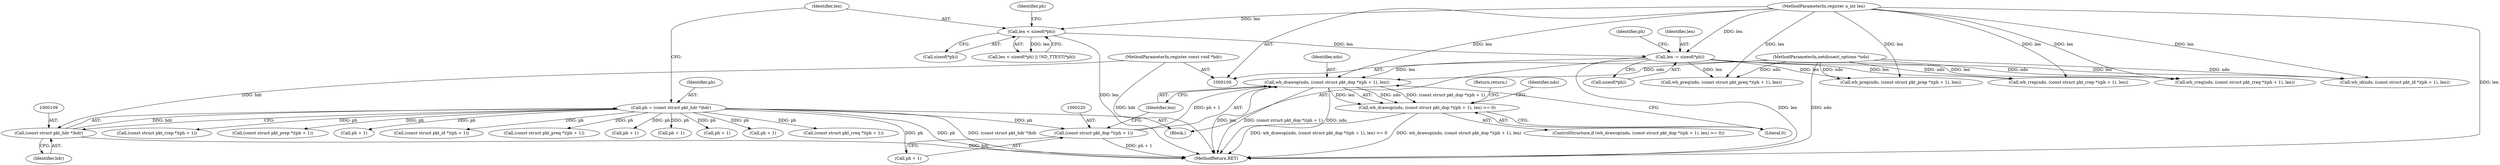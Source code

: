 digraph "0_tcpdump_cc356512f512e7fa423b3674db4bb31dbe40ffec_0@pointer" {
"1000217" [label="(Call,wb_drawop(ndo, (const struct pkt_dop *)(ph + 1), len))"];
"1000101" [label="(MethodParameterIn,netdissect_options *ndo)"];
"1000219" [label="(Call,(const struct pkt_dop *)(ph + 1))"];
"1000106" [label="(Call,ph = (const struct pkt_hdr *)hdr)"];
"1000108" [label="(Call,(const struct pkt_hdr *)hdr)"];
"1000102" [label="(MethodParameterIn,register const void *hdr)"];
"1000130" [label="(Call,len -= sizeof(*ph))"];
"1000113" [label="(Call,len < sizeof(*ph))"];
"1000103" [label="(MethodParameterIn,register u_int len)"];
"1000216" [label="(Call,wb_drawop(ndo, (const struct pkt_dop *)(ph + 1), len) >= 0)"];
"1000225" [label="(Literal,0)"];
"1000197" [label="(Call,wb_rrep(ndo, (const struct pkt_rrep *)(ph + 1), len))"];
"1000161" [label="(Call,ph + 1)"];
"1000257" [label="(Call,wb_prep(ndo, (const struct pkt_prep *)(ph + 1), len))"];
"1000159" [label="(Call,(const struct pkt_id *)(ph + 1))"];
"1000239" [label="(Call,(const struct pkt_preq *)(ph + 1))"];
"1000217" [label="(Call,wb_drawop(ndo, (const struct pkt_dop *)(ph + 1), len))"];
"1000284" [label="(MethodReturn,RET)"];
"1000104" [label="(Block,)"];
"1000229" [label="(Identifier,ndo)"];
"1000137" [label="(Identifier,ph)"];
"1000201" [label="(Call,ph + 1)"];
"1000216" [label="(Call,wb_drawop(ndo, (const struct pkt_dop *)(ph + 1), len) >= 0)"];
"1000219" [label="(Call,(const struct pkt_dop *)(ph + 1))"];
"1000218" [label="(Identifier,ndo)"];
"1000157" [label="(Call,wb_id(ndo, (const struct pkt_id *)(ph + 1), len))"];
"1000177" [label="(Call,wb_rreq(ndo, (const struct pkt_rreq *)(ph + 1), len))"];
"1000179" [label="(Call,(const struct pkt_rreq *)(ph + 1))"];
"1000114" [label="(Identifier,len)"];
"1000224" [label="(Identifier,len)"];
"1000112" [label="(Call,len < sizeof(*ph) || !ND_TTEST(*ph))"];
"1000261" [label="(Call,ph + 1)"];
"1000106" [label="(Call,ph = (const struct pkt_hdr *)hdr)"];
"1000181" [label="(Call,ph + 1)"];
"1000241" [label="(Call,ph + 1)"];
"1000221" [label="(Call,ph + 1)"];
"1000103" [label="(MethodParameterIn,register u_int len)"];
"1000110" [label="(Identifier,hdr)"];
"1000199" [label="(Call,(const struct pkt_rrep *)(ph + 1))"];
"1000113" [label="(Call,len < sizeof(*ph))"];
"1000259" [label="(Call,(const struct pkt_prep *)(ph + 1))"];
"1000226" [label="(Return,return;)"];
"1000130" [label="(Call,len -= sizeof(*ph))"];
"1000108" [label="(Call,(const struct pkt_hdr *)hdr)"];
"1000237" [label="(Call,wb_preq(ndo, (const struct pkt_preq *)(ph + 1), len))"];
"1000121" [label="(Identifier,ph)"];
"1000115" [label="(Call,sizeof(*ph))"];
"1000132" [label="(Call,sizeof(*ph))"];
"1000102" [label="(MethodParameterIn,register const void *hdr)"];
"1000215" [label="(ControlStructure,if (wb_drawop(ndo, (const struct pkt_dop *)(ph + 1), len) >= 0))"];
"1000101" [label="(MethodParameterIn,netdissect_options *ndo)"];
"1000107" [label="(Identifier,ph)"];
"1000131" [label="(Identifier,len)"];
"1000217" -> "1000216"  [label="AST: "];
"1000217" -> "1000224"  [label="CFG: "];
"1000218" -> "1000217"  [label="AST: "];
"1000219" -> "1000217"  [label="AST: "];
"1000224" -> "1000217"  [label="AST: "];
"1000225" -> "1000217"  [label="CFG: "];
"1000217" -> "1000284"  [label="DDG: (const struct pkt_dop *)(ph + 1)"];
"1000217" -> "1000284"  [label="DDG: ndo"];
"1000217" -> "1000284"  [label="DDG: len"];
"1000217" -> "1000216"  [label="DDG: ndo"];
"1000217" -> "1000216"  [label="DDG: (const struct pkt_dop *)(ph + 1)"];
"1000217" -> "1000216"  [label="DDG: len"];
"1000101" -> "1000217"  [label="DDG: ndo"];
"1000219" -> "1000217"  [label="DDG: ph + 1"];
"1000130" -> "1000217"  [label="DDG: len"];
"1000103" -> "1000217"  [label="DDG: len"];
"1000101" -> "1000100"  [label="AST: "];
"1000101" -> "1000284"  [label="DDG: ndo"];
"1000101" -> "1000157"  [label="DDG: ndo"];
"1000101" -> "1000177"  [label="DDG: ndo"];
"1000101" -> "1000197"  [label="DDG: ndo"];
"1000101" -> "1000237"  [label="DDG: ndo"];
"1000101" -> "1000257"  [label="DDG: ndo"];
"1000219" -> "1000221"  [label="CFG: "];
"1000220" -> "1000219"  [label="AST: "];
"1000221" -> "1000219"  [label="AST: "];
"1000224" -> "1000219"  [label="CFG: "];
"1000219" -> "1000284"  [label="DDG: ph + 1"];
"1000106" -> "1000219"  [label="DDG: ph"];
"1000106" -> "1000104"  [label="AST: "];
"1000106" -> "1000108"  [label="CFG: "];
"1000107" -> "1000106"  [label="AST: "];
"1000108" -> "1000106"  [label="AST: "];
"1000114" -> "1000106"  [label="CFG: "];
"1000106" -> "1000284"  [label="DDG: (const struct pkt_hdr *)hdr"];
"1000106" -> "1000284"  [label="DDG: ph"];
"1000108" -> "1000106"  [label="DDG: hdr"];
"1000106" -> "1000159"  [label="DDG: ph"];
"1000106" -> "1000161"  [label="DDG: ph"];
"1000106" -> "1000179"  [label="DDG: ph"];
"1000106" -> "1000181"  [label="DDG: ph"];
"1000106" -> "1000199"  [label="DDG: ph"];
"1000106" -> "1000201"  [label="DDG: ph"];
"1000106" -> "1000221"  [label="DDG: ph"];
"1000106" -> "1000239"  [label="DDG: ph"];
"1000106" -> "1000241"  [label="DDG: ph"];
"1000106" -> "1000259"  [label="DDG: ph"];
"1000106" -> "1000261"  [label="DDG: ph"];
"1000108" -> "1000110"  [label="CFG: "];
"1000109" -> "1000108"  [label="AST: "];
"1000110" -> "1000108"  [label="AST: "];
"1000108" -> "1000284"  [label="DDG: hdr"];
"1000102" -> "1000108"  [label="DDG: hdr"];
"1000102" -> "1000100"  [label="AST: "];
"1000102" -> "1000284"  [label="DDG: hdr"];
"1000130" -> "1000104"  [label="AST: "];
"1000130" -> "1000132"  [label="CFG: "];
"1000131" -> "1000130"  [label="AST: "];
"1000132" -> "1000130"  [label="AST: "];
"1000137" -> "1000130"  [label="CFG: "];
"1000130" -> "1000284"  [label="DDG: len"];
"1000113" -> "1000130"  [label="DDG: len"];
"1000103" -> "1000130"  [label="DDG: len"];
"1000130" -> "1000157"  [label="DDG: len"];
"1000130" -> "1000177"  [label="DDG: len"];
"1000130" -> "1000197"  [label="DDG: len"];
"1000130" -> "1000237"  [label="DDG: len"];
"1000130" -> "1000257"  [label="DDG: len"];
"1000113" -> "1000112"  [label="AST: "];
"1000113" -> "1000115"  [label="CFG: "];
"1000114" -> "1000113"  [label="AST: "];
"1000115" -> "1000113"  [label="AST: "];
"1000121" -> "1000113"  [label="CFG: "];
"1000112" -> "1000113"  [label="CFG: "];
"1000113" -> "1000284"  [label="DDG: len"];
"1000113" -> "1000112"  [label="DDG: len"];
"1000103" -> "1000113"  [label="DDG: len"];
"1000103" -> "1000100"  [label="AST: "];
"1000103" -> "1000284"  [label="DDG: len"];
"1000103" -> "1000157"  [label="DDG: len"];
"1000103" -> "1000177"  [label="DDG: len"];
"1000103" -> "1000197"  [label="DDG: len"];
"1000103" -> "1000237"  [label="DDG: len"];
"1000103" -> "1000257"  [label="DDG: len"];
"1000216" -> "1000215"  [label="AST: "];
"1000216" -> "1000225"  [label="CFG: "];
"1000225" -> "1000216"  [label="AST: "];
"1000226" -> "1000216"  [label="CFG: "];
"1000229" -> "1000216"  [label="CFG: "];
"1000216" -> "1000284"  [label="DDG: wb_drawop(ndo, (const struct pkt_dop *)(ph + 1), len) >= 0"];
"1000216" -> "1000284"  [label="DDG: wb_drawop(ndo, (const struct pkt_dop *)(ph + 1), len)"];
}
